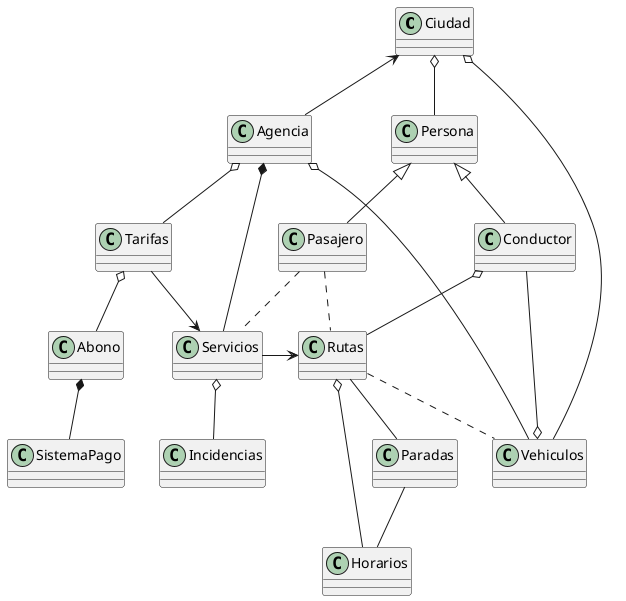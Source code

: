 @startuml
class Ciudad
class Agencia 
class Persona
class Conductor
class Pasajero
class Rutas 
class Servicios
class Vehiculos
class Paradas
class Horarios
class Tarifas
class Abono
class SistemaPago
class Incidencias 

Ciudad <-- Agencia
Ciudad o-- Persona
Ciudad o-- Vehiculos

Agencia *-- Servicios
Agencia o-- Tarifas
Agencia o-- Vehiculos

Tarifas o-- Abono
Tarifas --> Servicios

Abono *-- SistemaPago

Servicios -r-> Rutas
Servicios o-- Incidencias

Rutas .. Vehiculos
Rutas -- Paradas
Rutas o-- Horarios

Paradas -- Horarios


Persona <|-- Conductor
Persona <|-- Pasajero

Conductor o-- Rutas
Conductor --o Vehiculos

Pasajero .. Rutas
Pasajero .. Servicios

@enduml
